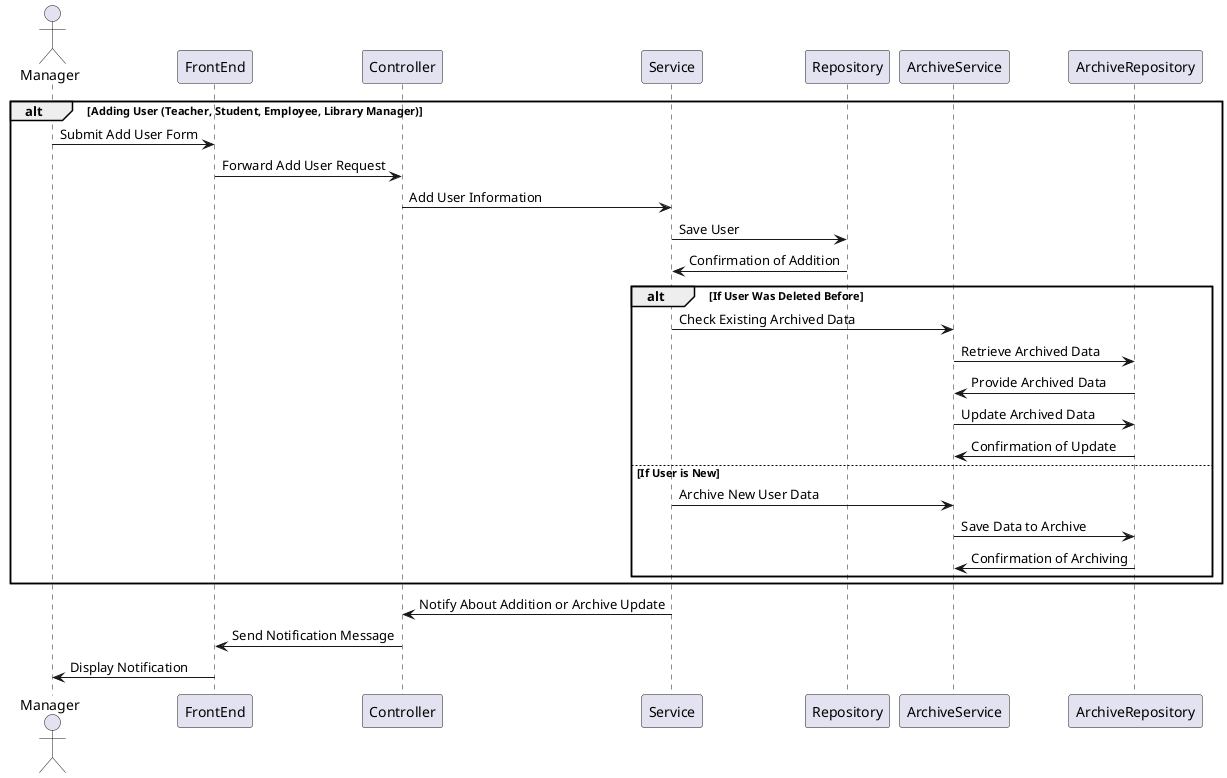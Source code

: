 @startuml
actor Manager
participant FrontEnd
participant Controller
participant Service
participant Repository
participant ArchiveService
participant ArchiveRepository

alt Adding User (Teacher, Student, Employee, Library Manager)
    Manager -> FrontEnd: Submit Add User Form
    FrontEnd -> Controller: Forward Add User Request
    Controller -> Service: Add User Information
    Service -> Repository: Save User
    Repository -> Service: Confirmation of Addition

    alt If User Was Deleted Before
        Service -> ArchiveService: Check Existing Archived Data
        ArchiveService -> ArchiveRepository: Retrieve Archived Data
        ArchiveRepository -> ArchiveService: Provide Archived Data
        ArchiveService -> ArchiveRepository: Update Archived Data
        ArchiveRepository -> ArchiveService: Confirmation of Update
    else If User is New
        Service -> ArchiveService: Archive New User Data
        ArchiveService -> ArchiveRepository: Save Data to Archive
        ArchiveRepository -> ArchiveService: Confirmation of Archiving
    end
end

Service -> Controller: Notify About Addition or Archive Update
Controller -> FrontEnd: Send Notification Message
FrontEnd -> Manager: Display Notification
@enduml
